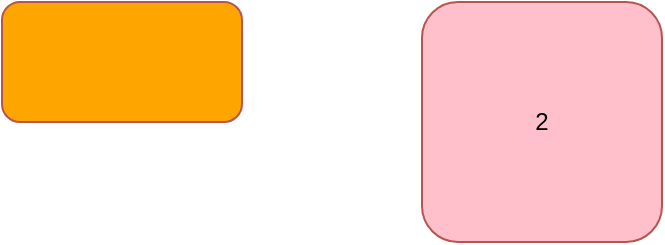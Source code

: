 <mxfile version="22.1.0" type="github">
  <diagram name="Page-1" id="5bWwQys-URIxSxSmuOOc">
    <mxGraphModel dx="954" dy="299" grid="1" gridSize="10" guides="1" tooltips="1" connect="1" arrows="1" fold="1" page="1" pageScale="1" pageWidth="850" pageHeight="1100" math="0" shadow="0">
      <root>
        <mxCell id="0" />
        <mxCell id="1" parent="0" />
        <UserObject label="" tags="" name="getdata" id="Y3A4lMRvVH8JnWvST8Fs-1">
          <mxCell style="rounded=1;whiteSpace=wrap;html=1;fillColor=orange;strokeColor=#b85450;comic=0;absoluteArcSize=0;glass=0;" parent="1" vertex="1">
            <mxGeometry x="120" y="60" width="120" height="60" as="geometry" />
          </mxCell>
        </UserObject>
        <UserObject label="2" tags="" name="getdata" id="Y3A4lMRvVH8JnWvST8Fs-2">
          <mxCell style="rounded=1;whiteSpace=wrap;html=1;fillColor=pink;strokeColor=#b85450;comic=0;absoluteArcSize=0;glass=0" parent="1" vertex="1">
            <mxGeometry x="330" y="60" width="120" height="120" as="geometry" />
          </mxCell>
        </UserObject>
      </root>
    </mxGraphModel>
  </diagram>
</mxfile>
